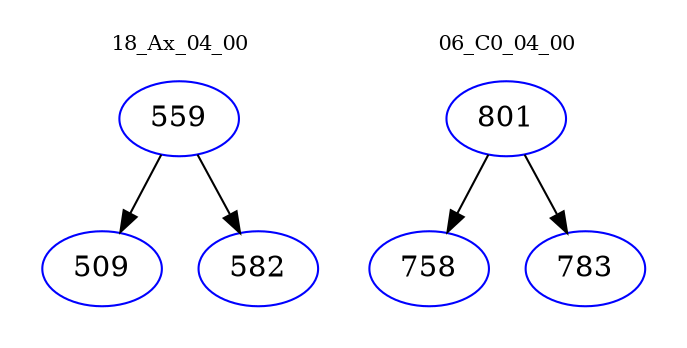 digraph{
subgraph cluster_0 {
color = white
label = "18_Ax_04_00";
fontsize=10;
T0_559 [label="559", color="blue"]
T0_559 -> T0_509 [color="black"]
T0_509 [label="509", color="blue"]
T0_559 -> T0_582 [color="black"]
T0_582 [label="582", color="blue"]
}
subgraph cluster_1 {
color = white
label = "06_C0_04_00";
fontsize=10;
T1_801 [label="801", color="blue"]
T1_801 -> T1_758 [color="black"]
T1_758 [label="758", color="blue"]
T1_801 -> T1_783 [color="black"]
T1_783 [label="783", color="blue"]
}
}
